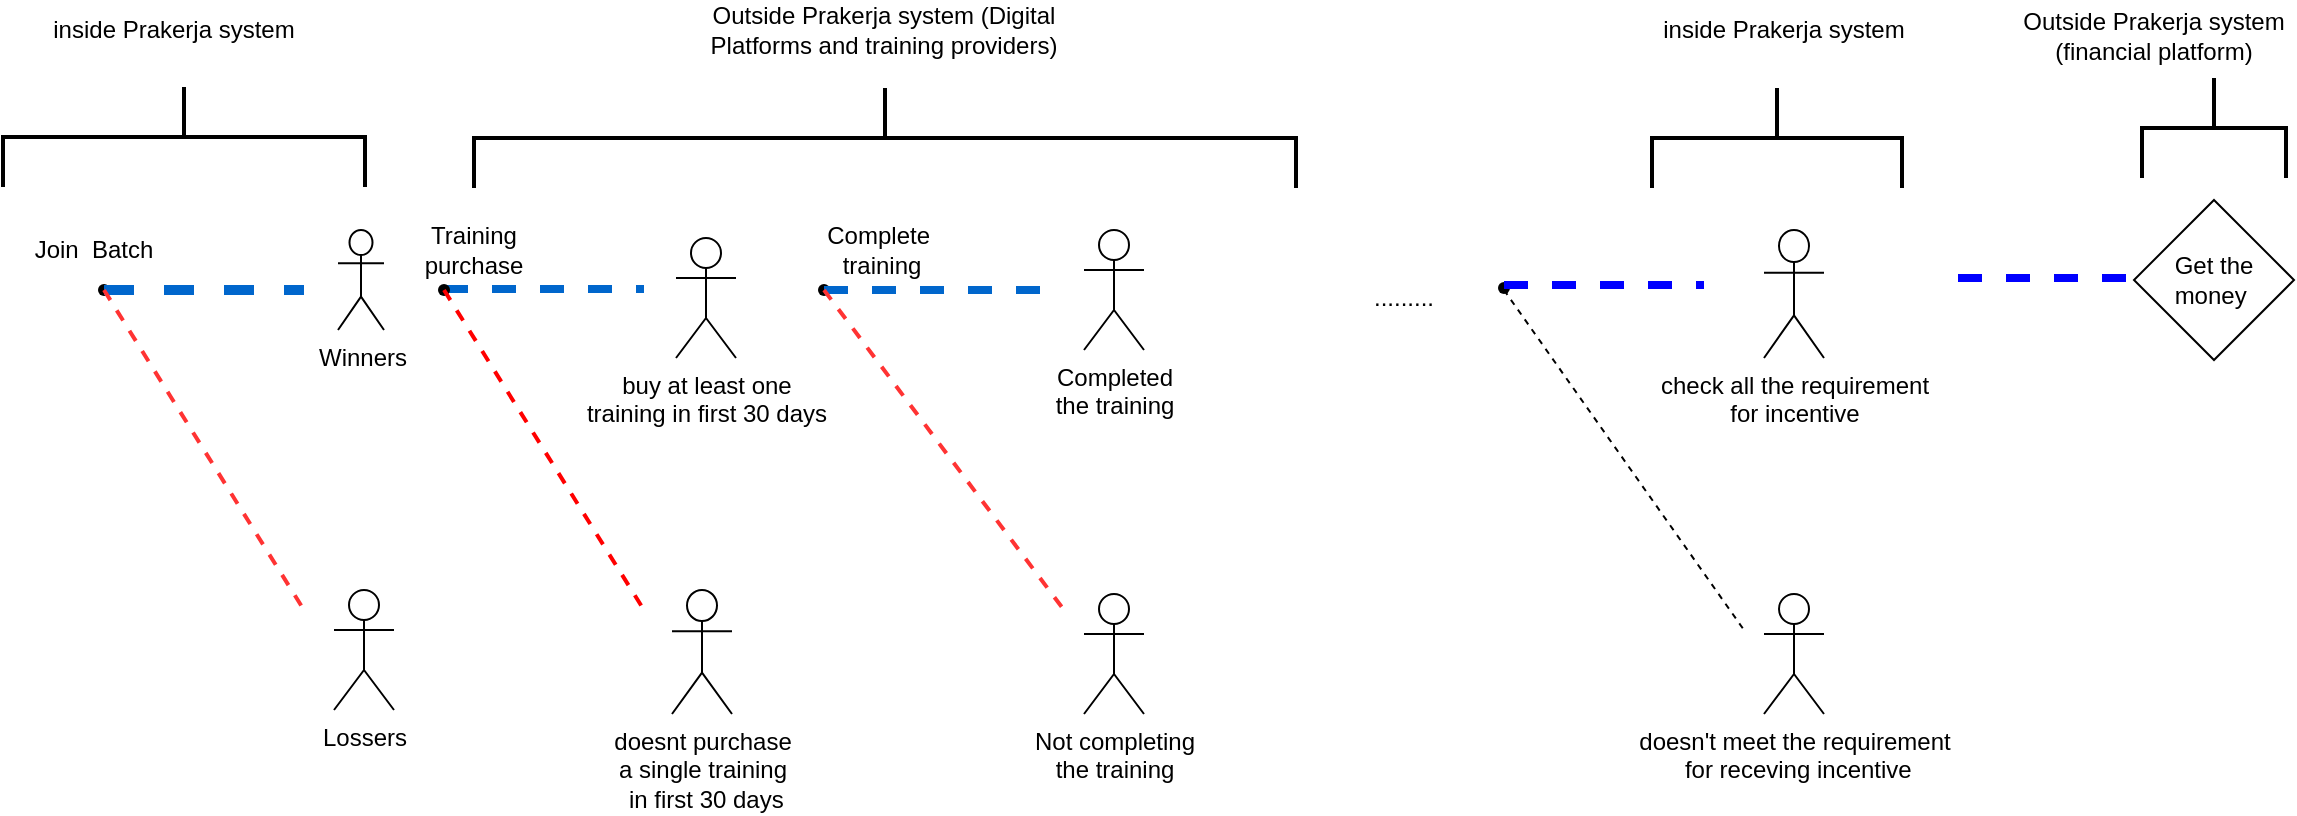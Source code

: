 <mxfile version="14.8.6" type="github">
  <diagram id="C5RBs43oDa-KdzZeNtuy" name="Page-1">
    <mxGraphModel dx="1412" dy="786" grid="1" gridSize="10" guides="1" tooltips="1" connect="1" arrows="1" fold="1" page="1" pageScale="1" pageWidth="1169" pageHeight="827" math="0" shadow="0">
      <root>
        <mxCell id="WIyWlLk6GJQsqaUBKTNV-0" />
        <mxCell id="WIyWlLk6GJQsqaUBKTNV-1" parent="WIyWlLk6GJQsqaUBKTNV-0" />
        <mxCell id="slV9n5OIXtw1kdxQu4Zv-1" value="Winners" style="shape=umlActor;verticalLabelPosition=bottom;verticalAlign=top;html=1;outlineConnect=0;" vertex="1" parent="WIyWlLk6GJQsqaUBKTNV-1">
          <mxGeometry x="177" y="130" width="23" height="50" as="geometry" />
        </mxCell>
        <mxCell id="slV9n5OIXtw1kdxQu4Zv-4" value="" style="shape=waypoint;sketch=0;size=6;pointerEvents=1;points=[];fillColor=none;resizable=0;rotatable=0;perimeter=centerPerimeter;snapToPoint=1;" vertex="1" parent="WIyWlLk6GJQsqaUBKTNV-1">
          <mxGeometry x="40" y="140" width="40" height="40" as="geometry" />
        </mxCell>
        <mxCell id="slV9n5OIXtw1kdxQu4Zv-6" value="" style="endArrow=none;html=1;exitX=1.05;exitY=0.6;exitDx=0;exitDy=0;exitPerimeter=0;dashed=1;endFill=0;strokeColor=#0066CC;strokeWidth=5;" edge="1" parent="WIyWlLk6GJQsqaUBKTNV-1" source="slV9n5OIXtw1kdxQu4Zv-4">
          <mxGeometry width="50" height="50" relative="1" as="geometry">
            <mxPoint x="390" y="340" as="sourcePoint" />
            <mxPoint x="160" y="160" as="targetPoint" />
          </mxGeometry>
        </mxCell>
        <mxCell id="slV9n5OIXtw1kdxQu4Zv-7" value="" style="endArrow=none;html=1;exitX=0.45;exitY=0.525;exitDx=0;exitDy=0;exitPerimeter=0;dashed=1;endFill=0;strokeColor=#FF3333;strokeWidth=2;" edge="1" parent="WIyWlLk6GJQsqaUBKTNV-1" source="slV9n5OIXtw1kdxQu4Zv-4">
          <mxGeometry width="50" height="50" relative="1" as="geometry">
            <mxPoint x="70" y="170" as="sourcePoint" />
            <mxPoint x="160" y="320" as="targetPoint" />
          </mxGeometry>
        </mxCell>
        <mxCell id="slV9n5OIXtw1kdxQu4Zv-8" value="Lossers" style="shape=umlActor;verticalLabelPosition=bottom;verticalAlign=top;html=1;outlineConnect=0;" vertex="1" parent="WIyWlLk6GJQsqaUBKTNV-1">
          <mxGeometry x="175" y="310" width="30" height="60" as="geometry" />
        </mxCell>
        <mxCell id="slV9n5OIXtw1kdxQu4Zv-13" value="Join &amp;nbsp;Batch" style="text;html=1;strokeColor=none;fillColor=none;align=center;verticalAlign=middle;whiteSpace=wrap;rounded=0;" vertex="1" parent="WIyWlLk6GJQsqaUBKTNV-1">
          <mxGeometry x="20" y="130" width="70" height="20" as="geometry" />
        </mxCell>
        <mxCell id="slV9n5OIXtw1kdxQu4Zv-16" value="buy at least one&lt;br&gt;training in first 30 days" style="shape=umlActor;verticalLabelPosition=bottom;verticalAlign=top;html=1;outlineConnect=0;" vertex="1" parent="WIyWlLk6GJQsqaUBKTNV-1">
          <mxGeometry x="346" y="134" width="30" height="60" as="geometry" />
        </mxCell>
        <mxCell id="slV9n5OIXtw1kdxQu4Zv-18" value="" style="endArrow=none;html=1;exitX=1.05;exitY=0.6;exitDx=0;exitDy=0;exitPerimeter=0;dashed=1;endFill=0;strokeColor=#0066CC;strokeWidth=4;" edge="1" parent="WIyWlLk6GJQsqaUBKTNV-1">
          <mxGeometry width="50" height="50" relative="1" as="geometry">
            <mxPoint x="230" y="159.5" as="sourcePoint" />
            <mxPoint x="330" y="159.5" as="targetPoint" />
          </mxGeometry>
        </mxCell>
        <mxCell id="slV9n5OIXtw1kdxQu4Zv-19" value="" style="shape=waypoint;sketch=0;size=6;pointerEvents=1;points=[];fillColor=none;resizable=0;rotatable=0;perimeter=centerPerimeter;snapToPoint=1;" vertex="1" parent="WIyWlLk6GJQsqaUBKTNV-1">
          <mxGeometry x="210" y="140" width="40" height="40" as="geometry" />
        </mxCell>
        <mxCell id="slV9n5OIXtw1kdxQu4Zv-20" value="" style="endArrow=none;html=1;exitX=0.45;exitY=0.525;exitDx=0;exitDy=0;exitPerimeter=0;dashed=1;endFill=0;strokeColor=#FF0000;strokeWidth=2;" edge="1" parent="WIyWlLk6GJQsqaUBKTNV-1">
          <mxGeometry width="50" height="50" relative="1" as="geometry">
            <mxPoint x="230" y="160" as="sourcePoint" />
            <mxPoint x="330" y="320" as="targetPoint" />
          </mxGeometry>
        </mxCell>
        <mxCell id="slV9n5OIXtw1kdxQu4Zv-21" value="doesnt purchase &lt;br&gt;a single training&lt;br&gt;&amp;nbsp;in first 30 days" style="shape=umlActor;verticalLabelPosition=bottom;verticalAlign=top;html=1;outlineConnect=0;" vertex="1" parent="WIyWlLk6GJQsqaUBKTNV-1">
          <mxGeometry x="344" y="310" width="30" height="62" as="geometry" />
        </mxCell>
        <mxCell id="slV9n5OIXtw1kdxQu4Zv-22" value="" style="shape=waypoint;sketch=0;size=6;pointerEvents=1;points=[];fillColor=none;resizable=0;rotatable=0;perimeter=centerPerimeter;snapToPoint=1;" vertex="1" parent="WIyWlLk6GJQsqaUBKTNV-1">
          <mxGeometry x="400" y="140" width="40" height="40" as="geometry" />
        </mxCell>
        <mxCell id="slV9n5OIXtw1kdxQu4Zv-23" value="Training purchase" style="text;html=1;strokeColor=none;fillColor=none;align=center;verticalAlign=middle;whiteSpace=wrap;rounded=0;" vertex="1" parent="WIyWlLk6GJQsqaUBKTNV-1">
          <mxGeometry x="210" y="130" width="70" height="20" as="geometry" />
        </mxCell>
        <mxCell id="slV9n5OIXtw1kdxQu4Zv-24" value="Complete&amp;nbsp;&lt;br&gt;training" style="text;html=1;strokeColor=none;fillColor=none;align=center;verticalAlign=middle;whiteSpace=wrap;rounded=0;" vertex="1" parent="WIyWlLk6GJQsqaUBKTNV-1">
          <mxGeometry x="414" y="130" width="70" height="20" as="geometry" />
        </mxCell>
        <mxCell id="slV9n5OIXtw1kdxQu4Zv-25" value="" style="endArrow=none;html=1;dashed=1;endFill=0;exitX=0.575;exitY=0.475;exitDx=0;exitDy=0;exitPerimeter=0;strokeColor=#0066CC;strokeWidth=4;" edge="1" parent="WIyWlLk6GJQsqaUBKTNV-1">
          <mxGeometry width="50" height="50" relative="1" as="geometry">
            <mxPoint x="420" y="160" as="sourcePoint" />
            <mxPoint x="530" y="160" as="targetPoint" />
          </mxGeometry>
        </mxCell>
        <mxCell id="slV9n5OIXtw1kdxQu4Zv-26" style="edgeStyle=none;shape=link;rounded=0;orthogonalLoop=1;jettySize=auto;html=1;dashed=1;endArrow=none;endFill=0;" edge="1" parent="WIyWlLk6GJQsqaUBKTNV-1" source="slV9n5OIXtw1kdxQu4Zv-22" target="slV9n5OIXtw1kdxQu4Zv-22">
          <mxGeometry relative="1" as="geometry" />
        </mxCell>
        <mxCell id="slV9n5OIXtw1kdxQu4Zv-28" value="" style="endArrow=none;html=1;dashed=1;endFill=0;strokeColor=#FF3333;strokeWidth=2;" edge="1" parent="WIyWlLk6GJQsqaUBKTNV-1">
          <mxGeometry width="50" height="50" relative="1" as="geometry">
            <mxPoint x="420" y="160" as="sourcePoint" />
            <mxPoint x="540" y="320" as="targetPoint" />
          </mxGeometry>
        </mxCell>
        <mxCell id="slV9n5OIXtw1kdxQu4Zv-30" value="Completed &lt;br&gt;the training" style="shape=umlActor;verticalLabelPosition=bottom;verticalAlign=top;html=1;outlineConnect=0;" vertex="1" parent="WIyWlLk6GJQsqaUBKTNV-1">
          <mxGeometry x="550" y="130" width="30" height="60" as="geometry" />
        </mxCell>
        <mxCell id="slV9n5OIXtw1kdxQu4Zv-31" value="Not completing &lt;br&gt;the training" style="shape=umlActor;verticalLabelPosition=bottom;verticalAlign=top;html=1;outlineConnect=0;" vertex="1" parent="WIyWlLk6GJQsqaUBKTNV-1">
          <mxGeometry x="550" y="312" width="30" height="60" as="geometry" />
        </mxCell>
        <mxCell id="slV9n5OIXtw1kdxQu4Zv-33" value="doesn&#39;t meet the requirement&lt;br&gt;&amp;nbsp;for receving incentive" style="shape=umlActor;verticalLabelPosition=bottom;verticalAlign=top;html=1;outlineConnect=0;" vertex="1" parent="WIyWlLk6GJQsqaUBKTNV-1">
          <mxGeometry x="890" y="312" width="30" height="60" as="geometry" />
        </mxCell>
        <mxCell id="slV9n5OIXtw1kdxQu4Zv-34" value="check all the requirement &lt;br&gt;for incentive" style="shape=umlActor;verticalLabelPosition=bottom;verticalAlign=top;html=1;outlineConnect=0;" vertex="1" parent="WIyWlLk6GJQsqaUBKTNV-1">
          <mxGeometry x="890" y="130" width="30" height="64" as="geometry" />
        </mxCell>
        <mxCell id="slV9n5OIXtw1kdxQu4Zv-36" value="........." style="text;html=1;strokeColor=none;fillColor=none;align=center;verticalAlign=middle;whiteSpace=wrap;rounded=0;" vertex="1" parent="WIyWlLk6GJQsqaUBKTNV-1">
          <mxGeometry x="640" y="154" width="140" height="20" as="geometry" />
        </mxCell>
        <mxCell id="slV9n5OIXtw1kdxQu4Zv-40" value="" style="shape=waypoint;sketch=0;size=6;pointerEvents=1;points=[];fillColor=none;resizable=0;rotatable=0;perimeter=centerPerimeter;snapToPoint=1;" vertex="1" parent="WIyWlLk6GJQsqaUBKTNV-1">
          <mxGeometry x="740" y="139" width="40" height="40" as="geometry" />
        </mxCell>
        <mxCell id="slV9n5OIXtw1kdxQu4Zv-42" value="" style="endArrow=none;html=1;exitX=1.05;exitY=0.6;exitDx=0;exitDy=0;exitPerimeter=0;dashed=1;endFill=0;strokeColor=#0000FF;strokeWidth=4;" edge="1" parent="WIyWlLk6GJQsqaUBKTNV-1">
          <mxGeometry width="50" height="50" relative="1" as="geometry">
            <mxPoint x="760" y="157.5" as="sourcePoint" />
            <mxPoint x="860" y="157.5" as="targetPoint" />
          </mxGeometry>
        </mxCell>
        <mxCell id="slV9n5OIXtw1kdxQu4Zv-43" value="" style="endArrow=none;html=1;dashed=1;endFill=0;" edge="1" parent="WIyWlLk6GJQsqaUBKTNV-1">
          <mxGeometry width="50" height="50" relative="1" as="geometry">
            <mxPoint x="760" y="160" as="sourcePoint" />
            <mxPoint x="880" y="330" as="targetPoint" />
          </mxGeometry>
        </mxCell>
        <mxCell id="slV9n5OIXtw1kdxQu4Zv-44" value="" style="strokeWidth=2;html=1;shape=mxgraph.flowchart.annotation_2;align=left;labelPosition=right;pointerEvents=1;rotation=90;" vertex="1" parent="WIyWlLk6GJQsqaUBKTNV-1">
          <mxGeometry x="425.5" y="-121.5" width="50" height="411" as="geometry" />
        </mxCell>
        <mxCell id="slV9n5OIXtw1kdxQu4Zv-45" value="Outside Prakerja system (Digital Platforms and training providers)" style="text;html=1;strokeColor=none;fillColor=none;align=center;verticalAlign=middle;whiteSpace=wrap;rounded=0;" vertex="1" parent="WIyWlLk6GJQsqaUBKTNV-1">
          <mxGeometry x="350" y="20" width="200" height="20" as="geometry" />
        </mxCell>
        <mxCell id="slV9n5OIXtw1kdxQu4Zv-46" value="" style="strokeWidth=2;html=1;shape=mxgraph.flowchart.annotation_2;align=left;labelPosition=right;pointerEvents=1;rotation=90;" vertex="1" parent="WIyWlLk6GJQsqaUBKTNV-1">
          <mxGeometry x="75" y="-7" width="50" height="181" as="geometry" />
        </mxCell>
        <mxCell id="slV9n5OIXtw1kdxQu4Zv-47" value="inside Prakerja system" style="text;html=1;strokeColor=none;fillColor=none;align=center;verticalAlign=middle;whiteSpace=wrap;rounded=0;" vertex="1" parent="WIyWlLk6GJQsqaUBKTNV-1">
          <mxGeometry x="15" y="20" width="160" height="20" as="geometry" />
        </mxCell>
        <mxCell id="slV9n5OIXtw1kdxQu4Zv-48" value="" style="strokeWidth=2;html=1;shape=mxgraph.flowchart.annotation_2;align=left;labelPosition=right;pointerEvents=1;rotation=90;" vertex="1" parent="WIyWlLk6GJQsqaUBKTNV-1">
          <mxGeometry x="871.5" y="21.5" width="50" height="125" as="geometry" />
        </mxCell>
        <mxCell id="slV9n5OIXtw1kdxQu4Zv-49" value="" style="endArrow=none;html=1;exitX=1.05;exitY=0.6;exitDx=0;exitDy=0;exitPerimeter=0;dashed=1;endFill=0;entryX=0;entryY=0.5;entryDx=0;entryDy=0;strokeColor=#0000FF;strokeWidth=4;" edge="1" parent="WIyWlLk6GJQsqaUBKTNV-1">
          <mxGeometry width="50" height="50" relative="1" as="geometry">
            <mxPoint x="987" y="154" as="sourcePoint" />
            <mxPoint x="1076" y="154" as="targetPoint" />
          </mxGeometry>
        </mxCell>
        <mxCell id="slV9n5OIXtw1kdxQu4Zv-50" value="inside Prakerja system" style="text;html=1;strokeColor=none;fillColor=none;align=center;verticalAlign=middle;whiteSpace=wrap;rounded=0;" vertex="1" parent="WIyWlLk6GJQsqaUBKTNV-1">
          <mxGeometry x="820" y="20" width="160" height="20" as="geometry" />
        </mxCell>
        <mxCell id="slV9n5OIXtw1kdxQu4Zv-52" value="Get the money&amp;nbsp;" style="rhombus;whiteSpace=wrap;html=1;" vertex="1" parent="WIyWlLk6GJQsqaUBKTNV-1">
          <mxGeometry x="1075" y="115" width="80" height="80" as="geometry" />
        </mxCell>
        <mxCell id="slV9n5OIXtw1kdxQu4Zv-53" value="" style="strokeWidth=2;html=1;shape=mxgraph.flowchart.annotation_2;align=left;labelPosition=right;pointerEvents=1;rotation=90;" vertex="1" parent="WIyWlLk6GJQsqaUBKTNV-1">
          <mxGeometry x="1090" y="43" width="50" height="72" as="geometry" />
        </mxCell>
        <mxCell id="slV9n5OIXtw1kdxQu4Zv-54" value="Outside Prakerja system &lt;br&gt;(financial platform)" style="text;html=1;strokeColor=none;fillColor=none;align=center;verticalAlign=middle;whiteSpace=wrap;rounded=0;" vertex="1" parent="WIyWlLk6GJQsqaUBKTNV-1">
          <mxGeometry x="1015" y="23" width="140" height="20" as="geometry" />
        </mxCell>
      </root>
    </mxGraphModel>
  </diagram>
</mxfile>
